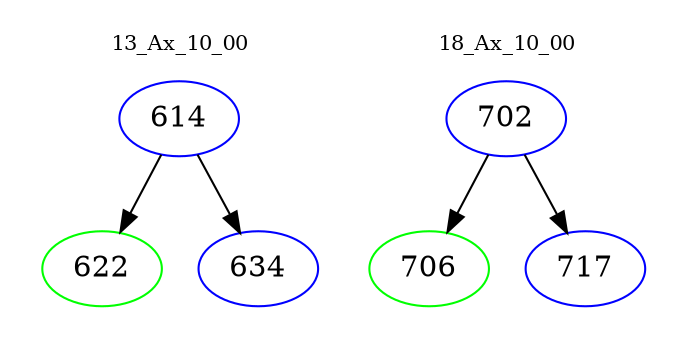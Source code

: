 digraph{
subgraph cluster_0 {
color = white
label = "13_Ax_10_00";
fontsize=10;
T0_614 [label="614", color="blue"]
T0_614 -> T0_622 [color="black"]
T0_622 [label="622", color="green"]
T0_614 -> T0_634 [color="black"]
T0_634 [label="634", color="blue"]
}
subgraph cluster_1 {
color = white
label = "18_Ax_10_00";
fontsize=10;
T1_702 [label="702", color="blue"]
T1_702 -> T1_706 [color="black"]
T1_706 [label="706", color="green"]
T1_702 -> T1_717 [color="black"]
T1_717 [label="717", color="blue"]
}
}

